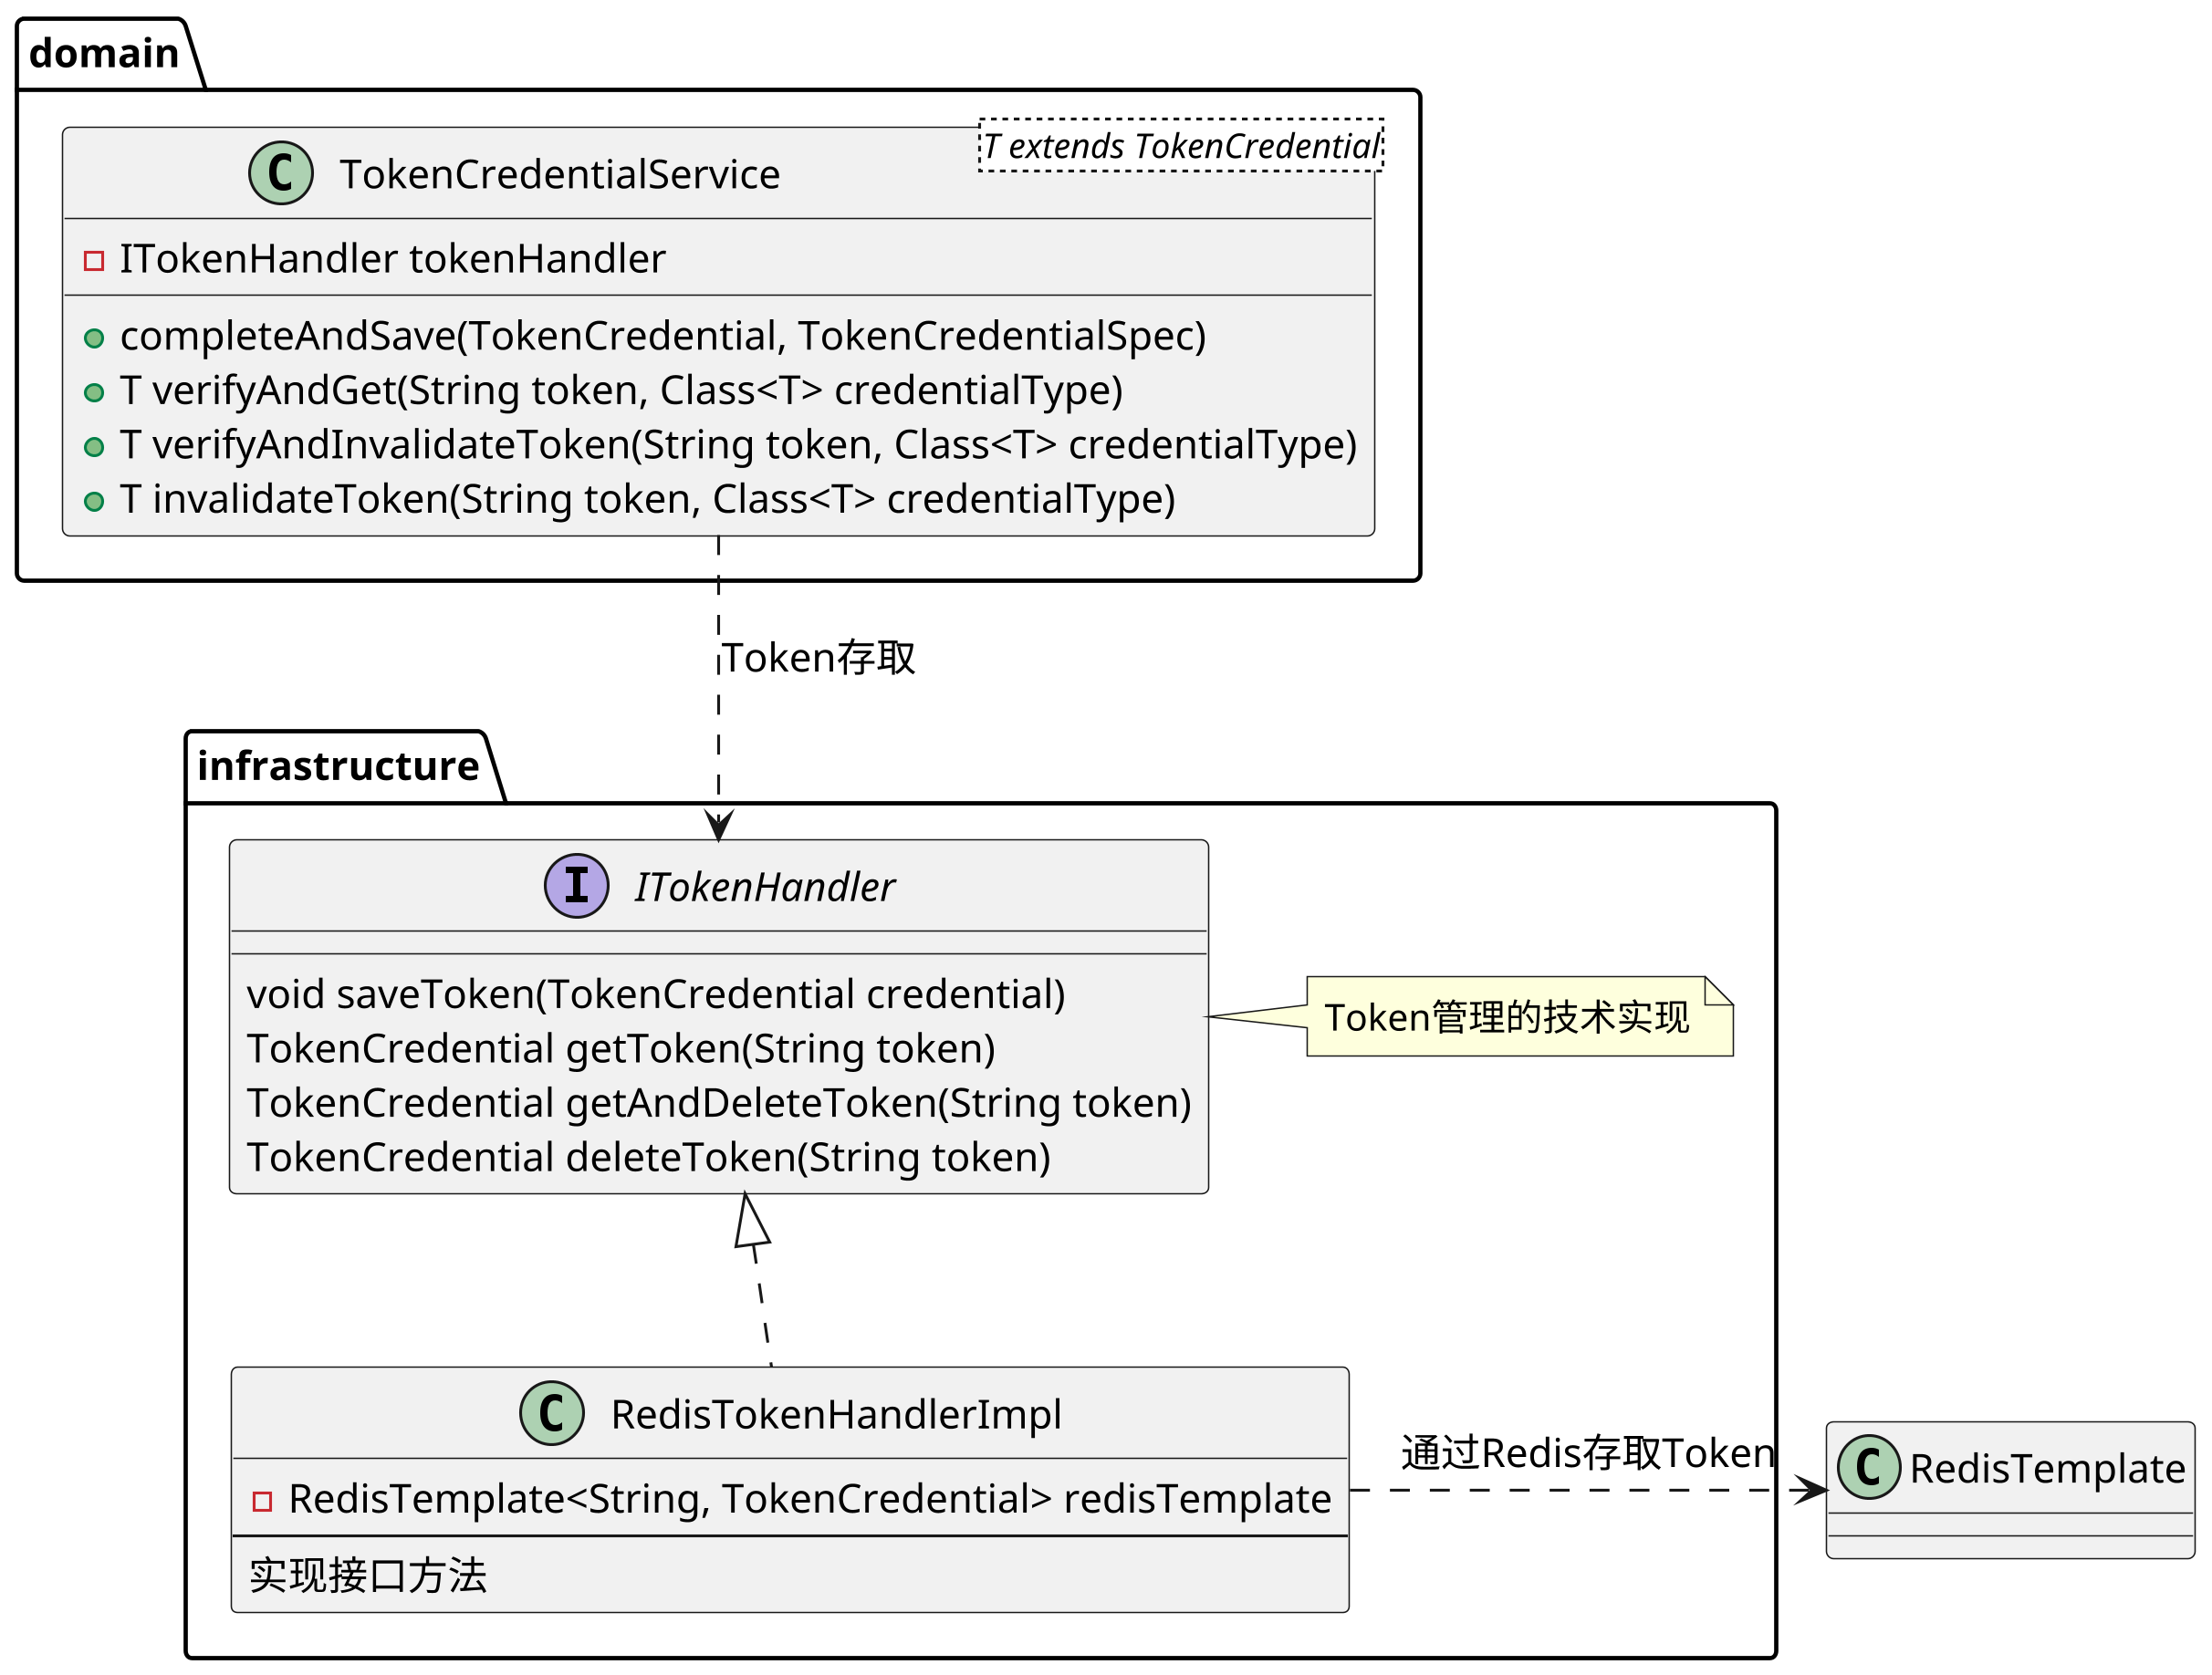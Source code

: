 @startuml
'https://plantuml.com/class-diagram
skinparam shadowing false
skinparam defaultFontName xfonts-wqy
skinparam dpi 300
skinparam activity  {
    DiamondFontSize 14
    ArrowFontSize 14
    FontSize 14
}
package domain {
    class TokenCredentialService<T extends TokenCredential> {
        - ITokenHandler tokenHandler
        + completeAndSave(TokenCredential, TokenCredentialSpec)
        + T verifyAndGet(String token, Class<T> credentialType)
        + T verifyAndInvalidateToken(String token, Class<T> credentialType)
        + T invalidateToken(String token, Class<T> credentialType)
    }
}

package infrastructure {
    interface ITokenHandler {
        void saveToken(TokenCredential credential)
        TokenCredential getToken(String token)
        TokenCredential getAndDeleteToken(String token)
        TokenCredential deleteToken(String token)
    }
    note right of ITokenHandler: Token管理的技术实现
    class RedisTokenHandlerImpl implements ITokenHandler {
        - RedisTemplate<String, TokenCredential> redisTemplate
        ---
        实现接口方法
    }
}
class RedisTemplate

TokenCredentialService ..> ITokenHandler: Token存取
RedisTemplate <. RedisTokenHandlerImpl: 通过Redis存取Token
@enduml